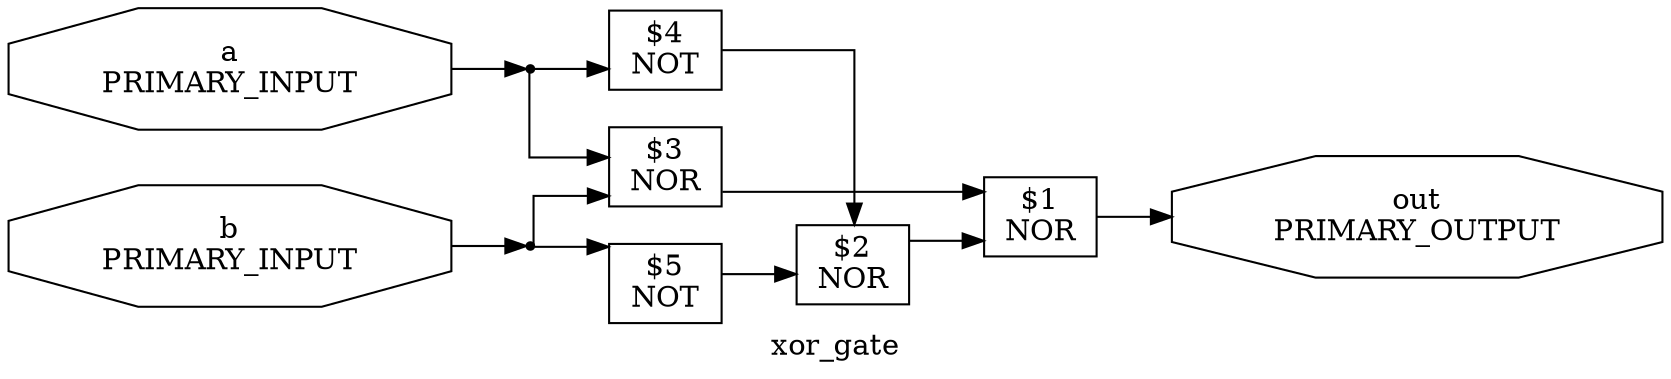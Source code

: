 digraph xor_gate {
label="xor_gate"
rankdir="LR"
remincross=true
splines=ortho
{rank = same; "b";"a";}
{rank = same; "out";}
"$1" [shape=box, label="$1
NOR"]
"out" [shape=octagon, label="out
PRIMARY_OUTPUT"]
"$2" [shape=box, label="$2
NOR"]
"$3" [shape=box, label="$3
NOR"]
"b" [shape=octagon, label="b
PRIMARY_INPUT"]
"bPoint" [ shape=point ]
"b" -> "bPoint":w
"a" [shape=octagon, label="a
PRIMARY_INPUT"]
"aPoint" [ shape=point ]
"a" -> "aPoint":w
"$4" [shape=box, label="$4
NOT"]
"$5" [shape=box, label="$5
NOT"]
"$1" -> "out"
"$2" -> "$1"
"$3" -> "$1"
"bPoint":e -> "$3"
"aPoint":e -> "$3"
"$4" -> "$2"
"$5" -> "$2"
"bPoint":e -> "$5"
"aPoint":e -> "$4"
}
